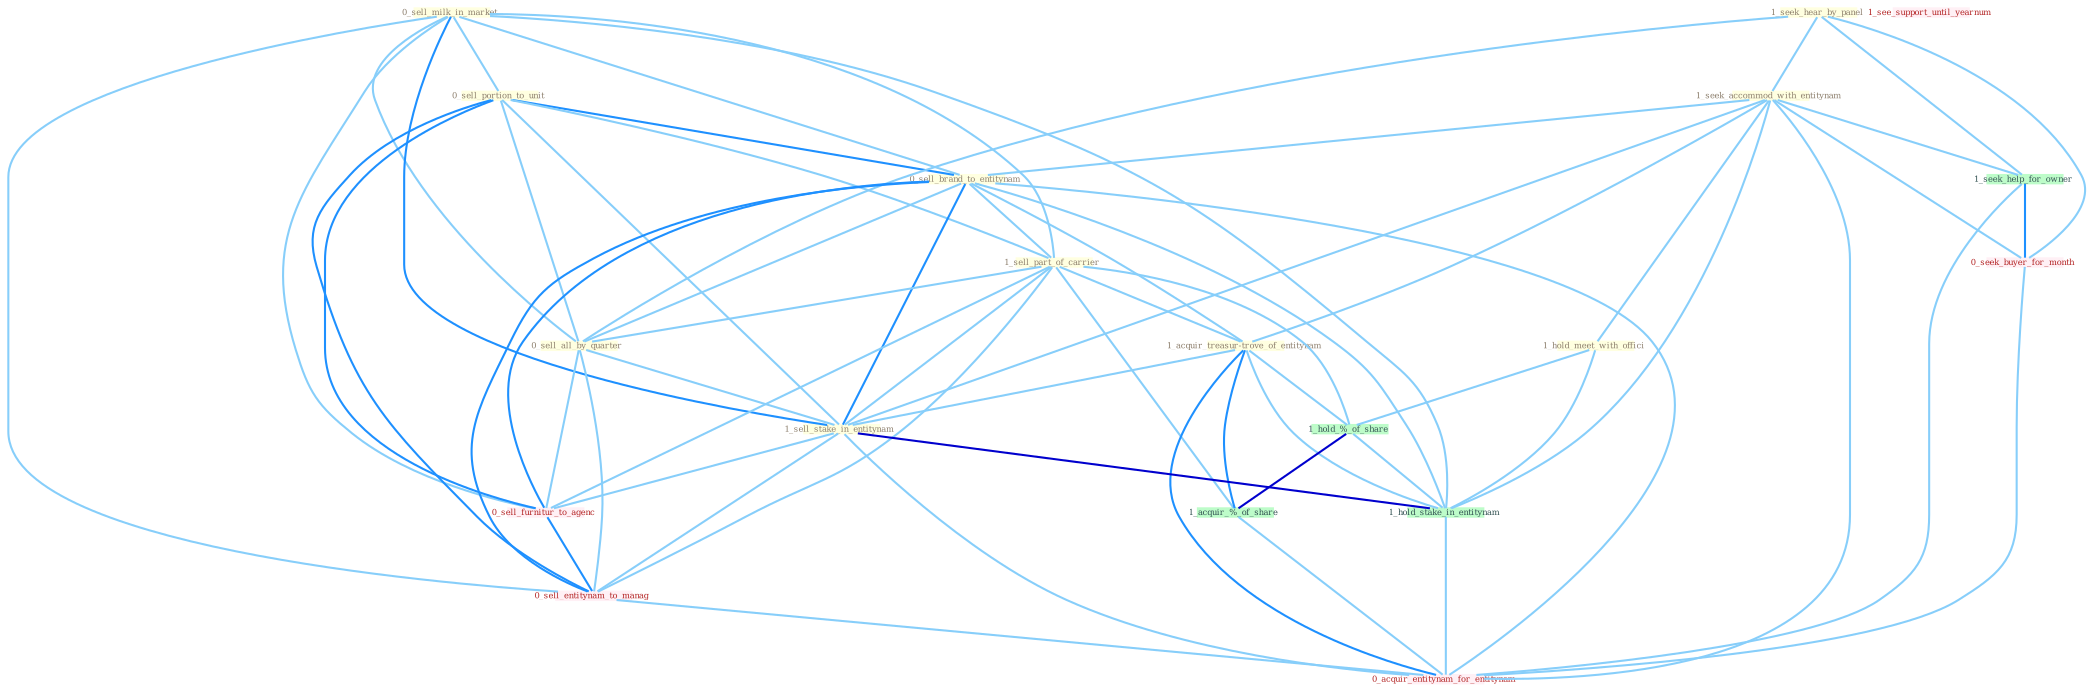 Graph G{ 
    node
    [shape=polygon,style=filled,width=.5,height=.06,color="#BDFCC9",fixedsize=true,fontsize=4,
    fontcolor="#2f4f4f"];
    {node
    [color="#ffffe0", fontcolor="#8b7d6b"] "0_sell_milk_in_market " "0_sell_portion_to_unit " "1_seek_hear_by_panel " "1_seek_accommod_with_entitynam " "0_sell_brand_to_entitynam " "1_sell_part_of_carrier " "0_sell_all_by_quarter " "1_acquir_treasur-trove_of_entitynam " "1_sell_stake_in_entitynam " "1_hold_meet_with_offici "}
{node [color="#fff0f5", fontcolor="#b22222"] "0_seek_buyer_for_month " "1_see_support_until_yearnum " "0_sell_furnitur_to_agenc " "0_sell_entitynam_to_manag " "0_acquir_entitynam_for_entitynam "}
edge [color="#B0E2FF"];

	"0_sell_milk_in_market " -- "0_sell_portion_to_unit " [w="1", color="#87cefa" ];
	"0_sell_milk_in_market " -- "0_sell_brand_to_entitynam " [w="1", color="#87cefa" ];
	"0_sell_milk_in_market " -- "1_sell_part_of_carrier " [w="1", color="#87cefa" ];
	"0_sell_milk_in_market " -- "0_sell_all_by_quarter " [w="1", color="#87cefa" ];
	"0_sell_milk_in_market " -- "1_sell_stake_in_entitynam " [w="2", color="#1e90ff" , len=0.8];
	"0_sell_milk_in_market " -- "1_hold_stake_in_entitynam " [w="1", color="#87cefa" ];
	"0_sell_milk_in_market " -- "0_sell_furnitur_to_agenc " [w="1", color="#87cefa" ];
	"0_sell_milk_in_market " -- "0_sell_entitynam_to_manag " [w="1", color="#87cefa" ];
	"0_sell_portion_to_unit " -- "0_sell_brand_to_entitynam " [w="2", color="#1e90ff" , len=0.8];
	"0_sell_portion_to_unit " -- "1_sell_part_of_carrier " [w="1", color="#87cefa" ];
	"0_sell_portion_to_unit " -- "0_sell_all_by_quarter " [w="1", color="#87cefa" ];
	"0_sell_portion_to_unit " -- "1_sell_stake_in_entitynam " [w="1", color="#87cefa" ];
	"0_sell_portion_to_unit " -- "0_sell_furnitur_to_agenc " [w="2", color="#1e90ff" , len=0.8];
	"0_sell_portion_to_unit " -- "0_sell_entitynam_to_manag " [w="2", color="#1e90ff" , len=0.8];
	"1_seek_hear_by_panel " -- "1_seek_accommod_with_entitynam " [w="1", color="#87cefa" ];
	"1_seek_hear_by_panel " -- "0_sell_all_by_quarter " [w="1", color="#87cefa" ];
	"1_seek_hear_by_panel " -- "1_seek_help_for_owner " [w="1", color="#87cefa" ];
	"1_seek_hear_by_panel " -- "0_seek_buyer_for_month " [w="1", color="#87cefa" ];
	"1_seek_accommod_with_entitynam " -- "0_sell_brand_to_entitynam " [w="1", color="#87cefa" ];
	"1_seek_accommod_with_entitynam " -- "1_acquir_treasur-trove_of_entitynam " [w="1", color="#87cefa" ];
	"1_seek_accommod_with_entitynam " -- "1_sell_stake_in_entitynam " [w="1", color="#87cefa" ];
	"1_seek_accommod_with_entitynam " -- "1_hold_meet_with_offici " [w="1", color="#87cefa" ];
	"1_seek_accommod_with_entitynam " -- "1_hold_stake_in_entitynam " [w="1", color="#87cefa" ];
	"1_seek_accommod_with_entitynam " -- "1_seek_help_for_owner " [w="1", color="#87cefa" ];
	"1_seek_accommod_with_entitynam " -- "0_seek_buyer_for_month " [w="1", color="#87cefa" ];
	"1_seek_accommod_with_entitynam " -- "0_acquir_entitynam_for_entitynam " [w="1", color="#87cefa" ];
	"0_sell_brand_to_entitynam " -- "1_sell_part_of_carrier " [w="1", color="#87cefa" ];
	"0_sell_brand_to_entitynam " -- "0_sell_all_by_quarter " [w="1", color="#87cefa" ];
	"0_sell_brand_to_entitynam " -- "1_acquir_treasur-trove_of_entitynam " [w="1", color="#87cefa" ];
	"0_sell_brand_to_entitynam " -- "1_sell_stake_in_entitynam " [w="2", color="#1e90ff" , len=0.8];
	"0_sell_brand_to_entitynam " -- "1_hold_stake_in_entitynam " [w="1", color="#87cefa" ];
	"0_sell_brand_to_entitynam " -- "0_sell_furnitur_to_agenc " [w="2", color="#1e90ff" , len=0.8];
	"0_sell_brand_to_entitynam " -- "0_sell_entitynam_to_manag " [w="2", color="#1e90ff" , len=0.8];
	"0_sell_brand_to_entitynam " -- "0_acquir_entitynam_for_entitynam " [w="1", color="#87cefa" ];
	"1_sell_part_of_carrier " -- "0_sell_all_by_quarter " [w="1", color="#87cefa" ];
	"1_sell_part_of_carrier " -- "1_acquir_treasur-trove_of_entitynam " [w="1", color="#87cefa" ];
	"1_sell_part_of_carrier " -- "1_sell_stake_in_entitynam " [w="1", color="#87cefa" ];
	"1_sell_part_of_carrier " -- "1_hold_%_of_share " [w="1", color="#87cefa" ];
	"1_sell_part_of_carrier " -- "1_acquir_%_of_share " [w="1", color="#87cefa" ];
	"1_sell_part_of_carrier " -- "0_sell_furnitur_to_agenc " [w="1", color="#87cefa" ];
	"1_sell_part_of_carrier " -- "0_sell_entitynam_to_manag " [w="1", color="#87cefa" ];
	"0_sell_all_by_quarter " -- "1_sell_stake_in_entitynam " [w="1", color="#87cefa" ];
	"0_sell_all_by_quarter " -- "0_sell_furnitur_to_agenc " [w="1", color="#87cefa" ];
	"0_sell_all_by_quarter " -- "0_sell_entitynam_to_manag " [w="1", color="#87cefa" ];
	"1_acquir_treasur-trove_of_entitynam " -- "1_sell_stake_in_entitynam " [w="1", color="#87cefa" ];
	"1_acquir_treasur-trove_of_entitynam " -- "1_hold_%_of_share " [w="1", color="#87cefa" ];
	"1_acquir_treasur-trove_of_entitynam " -- "1_hold_stake_in_entitynam " [w="1", color="#87cefa" ];
	"1_acquir_treasur-trove_of_entitynam " -- "1_acquir_%_of_share " [w="2", color="#1e90ff" , len=0.8];
	"1_acquir_treasur-trove_of_entitynam " -- "0_acquir_entitynam_for_entitynam " [w="2", color="#1e90ff" , len=0.8];
	"1_sell_stake_in_entitynam " -- "1_hold_stake_in_entitynam " [w="3", color="#0000cd" , len=0.6];
	"1_sell_stake_in_entitynam " -- "0_sell_furnitur_to_agenc " [w="1", color="#87cefa" ];
	"1_sell_stake_in_entitynam " -- "0_sell_entitynam_to_manag " [w="1", color="#87cefa" ];
	"1_sell_stake_in_entitynam " -- "0_acquir_entitynam_for_entitynam " [w="1", color="#87cefa" ];
	"1_hold_meet_with_offici " -- "1_hold_%_of_share " [w="1", color="#87cefa" ];
	"1_hold_meet_with_offici " -- "1_hold_stake_in_entitynam " [w="1", color="#87cefa" ];
	"1_hold_%_of_share " -- "1_hold_stake_in_entitynam " [w="1", color="#87cefa" ];
	"1_hold_%_of_share " -- "1_acquir_%_of_share " [w="3", color="#0000cd" , len=0.6];
	"1_hold_stake_in_entitynam " -- "0_acquir_entitynam_for_entitynam " [w="1", color="#87cefa" ];
	"1_seek_help_for_owner " -- "0_seek_buyer_for_month " [w="2", color="#1e90ff" , len=0.8];
	"1_seek_help_for_owner " -- "0_acquir_entitynam_for_entitynam " [w="1", color="#87cefa" ];
	"0_seek_buyer_for_month " -- "0_acquir_entitynam_for_entitynam " [w="1", color="#87cefa" ];
	"1_acquir_%_of_share " -- "0_acquir_entitynam_for_entitynam " [w="1", color="#87cefa" ];
	"0_sell_furnitur_to_agenc " -- "0_sell_entitynam_to_manag " [w="2", color="#1e90ff" , len=0.8];
	"0_sell_entitynam_to_manag " -- "0_acquir_entitynam_for_entitynam " [w="1", color="#87cefa" ];
}